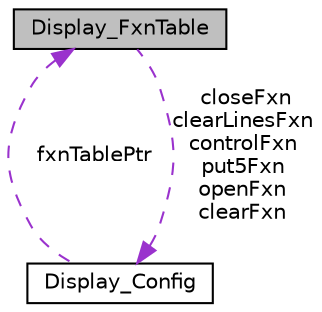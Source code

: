 digraph "Display_FxnTable"
{
  edge [fontname="Helvetica",fontsize="10",labelfontname="Helvetica",labelfontsize="10"];
  node [fontname="Helvetica",fontsize="10",shape=record];
  Node1 [label="Display_FxnTable",height=0.2,width=0.4,color="black", fillcolor="grey75", style="filled", fontcolor="black"];
  Node2 -> Node1 [dir="back",color="darkorchid3",fontsize="10",style="dashed",label=" closeFxn\nclearLinesFxn\ncontrolFxn\nput5Fxn\nopenFxn\nclearFxn" ,fontname="Helvetica"];
  Node2 [label="Display_Config",height=0.2,width=0.4,color="black", fillcolor="white", style="filled",URL="$struct_display___config.html",tooltip="Display Global configuration. "];
  Node1 -> Node2 [dir="back",color="darkorchid3",fontsize="10",style="dashed",label=" fxnTablePtr" ,fontname="Helvetica"];
}
